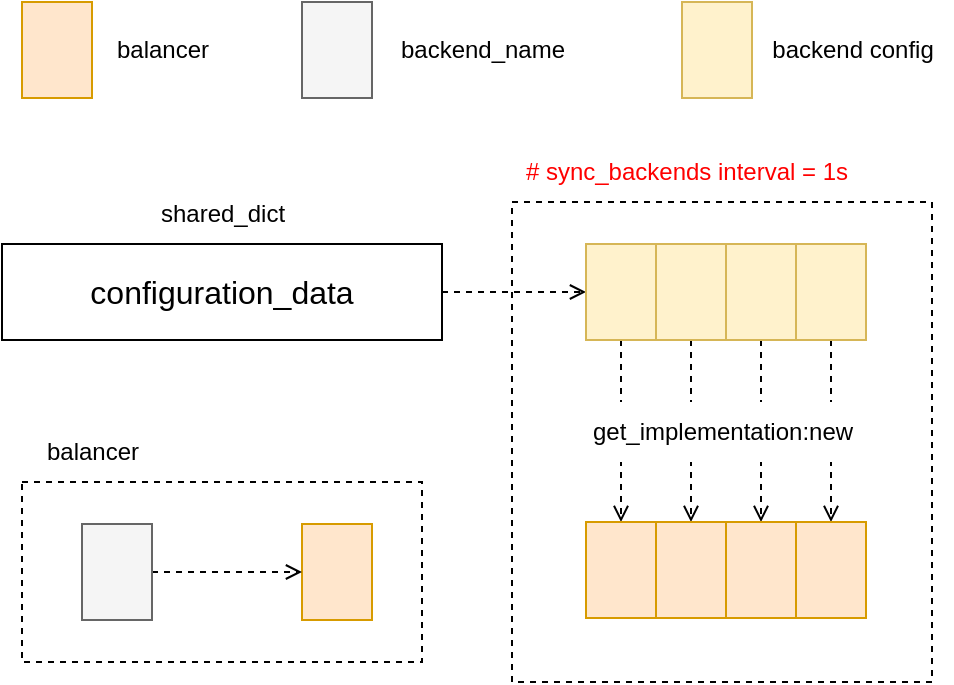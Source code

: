 <mxfile version="20.5.3" type="device"><diagram id="Crxc7j7wvi792Yo22E7X" name="第 1 页"><mxGraphModel dx="976" dy="577" grid="1" gridSize="10" guides="1" tooltips="1" connect="1" arrows="1" fold="1" page="1" pageScale="1" pageWidth="827" pageHeight="1169" math="0" shadow="0"><root><mxCell id="0"/><mxCell id="1" parent="0"/><mxCell id="ti0BNnXVZBQtQ3RDto1A-3" value="" style="rounded=0;whiteSpace=wrap;html=1;fontSize=16;fillColor=#ffe6cc;strokeColor=#d79b00;" vertex="1" parent="1"><mxGeometry x="545" y="301" width="35" height="48" as="geometry"/></mxCell><mxCell id="ti0BNnXVZBQtQ3RDto1A-5" style="edgeStyle=orthogonalEdgeStyle;rounded=0;orthogonalLoop=1;jettySize=auto;html=1;exitX=1;exitY=0.5;exitDx=0;exitDy=0;entryX=0;entryY=0.5;entryDx=0;entryDy=0;endArrow=open;endFill=0;dashed=1;" edge="1" parent="1" source="ti0BNnXVZBQtQ3RDto1A-4" target="ti0BNnXVZBQtQ3RDto1A-3"><mxGeometry relative="1" as="geometry"/></mxCell><mxCell id="ti0BNnXVZBQtQ3RDto1A-4" value="" style="rounded=0;whiteSpace=wrap;html=1;fontSize=16;fillColor=#f5f5f5;strokeColor=#666666;fontColor=#333333;" vertex="1" parent="1"><mxGeometry x="435" y="301" width="35" height="48" as="geometry"/></mxCell><mxCell id="ti0BNnXVZBQtQ3RDto1A-6" value="" style="rounded=0;whiteSpace=wrap;html=1;fontSize=16;fillColor=#ffe6cc;strokeColor=#d79b00;" vertex="1" parent="1"><mxGeometry x="405" y="40" width="35" height="48" as="geometry"/></mxCell><mxCell id="ti0BNnXVZBQtQ3RDto1A-7" value="balancer" style="text;html=1;align=center;verticalAlign=middle;resizable=0;points=[];autosize=1;strokeColor=none;fillColor=none;" vertex="1" parent="1"><mxGeometry x="440" y="49" width="70" height="30" as="geometry"/></mxCell><mxCell id="ti0BNnXVZBQtQ3RDto1A-8" value="" style="rounded=0;whiteSpace=wrap;html=1;fontSize=16;fillColor=#f5f5f5;strokeColor=#666666;fontColor=#333333;" vertex="1" parent="1"><mxGeometry x="545" y="40" width="35" height="48" as="geometry"/></mxCell><mxCell id="ti0BNnXVZBQtQ3RDto1A-9" value="backend_name" style="text;html=1;align=center;verticalAlign=middle;resizable=0;points=[];autosize=1;strokeColor=none;fillColor=none;" vertex="1" parent="1"><mxGeometry x="580" y="49" width="110" height="30" as="geometry"/></mxCell><mxCell id="ti0BNnXVZBQtQ3RDto1A-10" value="" style="rounded=0;whiteSpace=wrap;html=1;fontSize=16;fillColor=none;dashed=1;" vertex="1" parent="1"><mxGeometry x="405" y="280" width="200" height="90" as="geometry"/></mxCell><mxCell id="ti0BNnXVZBQtQ3RDto1A-11" value="balancer" style="text;html=1;align=center;verticalAlign=middle;resizable=0;points=[];autosize=1;strokeColor=none;fillColor=none;" vertex="1" parent="1"><mxGeometry x="405" y="250" width="70" height="30" as="geometry"/></mxCell><mxCell id="ti0BNnXVZBQtQ3RDto1A-12" value="" style="rounded=0;whiteSpace=wrap;html=1;fontSize=16;dashed=1;fillColor=none;" vertex="1" parent="1"><mxGeometry x="650" y="140" width="210" height="240" as="geometry"/></mxCell><mxCell id="ti0BNnXVZBQtQ3RDto1A-13" value="# sync_backends interval = 1s" style="text;html=1;align=center;verticalAlign=middle;resizable=0;points=[];autosize=1;strokeColor=none;fillColor=none;fontColor=#FF0000;" vertex="1" parent="1"><mxGeometry x="647" y="110" width="180" height="30" as="geometry"/></mxCell><mxCell id="ti0BNnXVZBQtQ3RDto1A-29" style="edgeStyle=orthogonalEdgeStyle;rounded=0;orthogonalLoop=1;jettySize=auto;html=1;exitX=0.5;exitY=1;exitDx=0;exitDy=0;entryX=0.5;entryY=0;entryDx=0;entryDy=0;dashed=1;fontColor=#FF0000;endArrow=open;endFill=0;" edge="1" parent="1" source="ti0BNnXVZBQtQ3RDto1A-14" target="ti0BNnXVZBQtQ3RDto1A-26"><mxGeometry relative="1" as="geometry"/></mxCell><mxCell id="ti0BNnXVZBQtQ3RDto1A-14" value="" style="rounded=0;whiteSpace=wrap;html=1;fontSize=16;fillColor=#fff2cc;strokeColor=#d6b656;" vertex="1" parent="1"><mxGeometry x="792" y="161" width="35" height="48" as="geometry"/></mxCell><mxCell id="ti0BNnXVZBQtQ3RDto1A-16" style="edgeStyle=orthogonalEdgeStyle;rounded=0;orthogonalLoop=1;jettySize=auto;html=1;exitX=1;exitY=0.5;exitDx=0;exitDy=0;entryX=0;entryY=0.5;entryDx=0;entryDy=0;dashed=1;fontColor=#FF0000;endArrow=open;endFill=0;" edge="1" parent="1" source="ti0BNnXVZBQtQ3RDto1A-15" target="ti0BNnXVZBQtQ3RDto1A-20"><mxGeometry relative="1" as="geometry"/></mxCell><mxCell id="ti0BNnXVZBQtQ3RDto1A-15" value="configuration_data" style="rounded=0;whiteSpace=wrap;html=1;fontSize=16;" vertex="1" parent="1"><mxGeometry x="395" y="161" width="220" height="48" as="geometry"/></mxCell><mxCell id="ti0BNnXVZBQtQ3RDto1A-28" style="edgeStyle=orthogonalEdgeStyle;rounded=0;orthogonalLoop=1;jettySize=auto;html=1;exitX=0.5;exitY=1;exitDx=0;exitDy=0;entryX=0.5;entryY=0;entryDx=0;entryDy=0;dashed=1;fontColor=#FF0000;endArrow=open;endFill=0;" edge="1" parent="1" source="ti0BNnXVZBQtQ3RDto1A-17" target="ti0BNnXVZBQtQ3RDto1A-25"><mxGeometry relative="1" as="geometry"/></mxCell><mxCell id="ti0BNnXVZBQtQ3RDto1A-17" value="" style="rounded=0;whiteSpace=wrap;html=1;fontSize=16;fillColor=#fff2cc;strokeColor=#d6b656;" vertex="1" parent="1"><mxGeometry x="757" y="161" width="35" height="48" as="geometry"/></mxCell><mxCell id="ti0BNnXVZBQtQ3RDto1A-27" style="edgeStyle=orthogonalEdgeStyle;rounded=0;orthogonalLoop=1;jettySize=auto;html=1;exitX=0.5;exitY=1;exitDx=0;exitDy=0;entryX=0.5;entryY=0;entryDx=0;entryDy=0;dashed=1;fontColor=#FF0000;endArrow=open;endFill=0;" edge="1" parent="1" source="ti0BNnXVZBQtQ3RDto1A-18" target="ti0BNnXVZBQtQ3RDto1A-24"><mxGeometry relative="1" as="geometry"/></mxCell><mxCell id="ti0BNnXVZBQtQ3RDto1A-18" value="" style="rounded=0;whiteSpace=wrap;html=1;fontSize=16;fillColor=#fff2cc;strokeColor=#d6b656;" vertex="1" parent="1"><mxGeometry x="722" y="161" width="35" height="48" as="geometry"/></mxCell><mxCell id="ti0BNnXVZBQtQ3RDto1A-19" value="" style="rounded=0;whiteSpace=wrap;html=1;fontSize=16;fillColor=#fff2cc;strokeColor=#d6b656;" vertex="1" parent="1"><mxGeometry x="735" y="40" width="35" height="48" as="geometry"/></mxCell><mxCell id="ti0BNnXVZBQtQ3RDto1A-23" style="edgeStyle=orthogonalEdgeStyle;rounded=0;orthogonalLoop=1;jettySize=auto;html=1;exitX=0.5;exitY=1;exitDx=0;exitDy=0;entryX=0.5;entryY=0;entryDx=0;entryDy=0;dashed=1;fontColor=#FF0000;endArrow=open;endFill=0;" edge="1" parent="1" source="ti0BNnXVZBQtQ3RDto1A-20" target="ti0BNnXVZBQtQ3RDto1A-22"><mxGeometry relative="1" as="geometry"/></mxCell><mxCell id="ti0BNnXVZBQtQ3RDto1A-20" value="" style="rounded=0;whiteSpace=wrap;html=1;fontSize=16;fillColor=#fff2cc;strokeColor=#d6b656;" vertex="1" parent="1"><mxGeometry x="687" y="161" width="35" height="48" as="geometry"/></mxCell><mxCell id="ti0BNnXVZBQtQ3RDto1A-21" value="backend config" style="text;html=1;align=center;verticalAlign=middle;resizable=0;points=[];autosize=1;" vertex="1" parent="1"><mxGeometry x="770" y="49" width="100" height="30" as="geometry"/></mxCell><mxCell id="ti0BNnXVZBQtQ3RDto1A-22" value="" style="rounded=0;whiteSpace=wrap;html=1;fontSize=16;fillColor=#ffe6cc;strokeColor=#d79b00;" vertex="1" parent="1"><mxGeometry x="687" y="300" width="35" height="48" as="geometry"/></mxCell><mxCell id="ti0BNnXVZBQtQ3RDto1A-24" value="" style="rounded=0;whiteSpace=wrap;html=1;fontSize=16;fillColor=#ffe6cc;strokeColor=#d79b00;" vertex="1" parent="1"><mxGeometry x="722" y="300" width="35" height="48" as="geometry"/></mxCell><mxCell id="ti0BNnXVZBQtQ3RDto1A-25" value="" style="rounded=0;whiteSpace=wrap;html=1;fontSize=16;fillColor=#ffe6cc;strokeColor=#d79b00;" vertex="1" parent="1"><mxGeometry x="757" y="300" width="35" height="48" as="geometry"/></mxCell><mxCell id="ti0BNnXVZBQtQ3RDto1A-26" value="" style="rounded=0;whiteSpace=wrap;html=1;fontSize=16;fillColor=#ffe6cc;strokeColor=#d79b00;" vertex="1" parent="1"><mxGeometry x="792" y="300" width="35" height="48" as="geometry"/></mxCell><mxCell id="ti0BNnXVZBQtQ3RDto1A-30" value="get_implementation:new" style="text;html=1;align=center;verticalAlign=middle;resizable=0;points=[];autosize=1;fillColor=default;" vertex="1" parent="1"><mxGeometry x="680" y="240" width="150" height="30" as="geometry"/></mxCell><mxCell id="ti0BNnXVZBQtQ3RDto1A-31" value="shared_dict" style="text;html=1;align=center;verticalAlign=middle;resizable=0;points=[];autosize=1;" vertex="1" parent="1"><mxGeometry x="460" y="131" width="90" height="30" as="geometry"/></mxCell></root></mxGraphModel></diagram></mxfile>